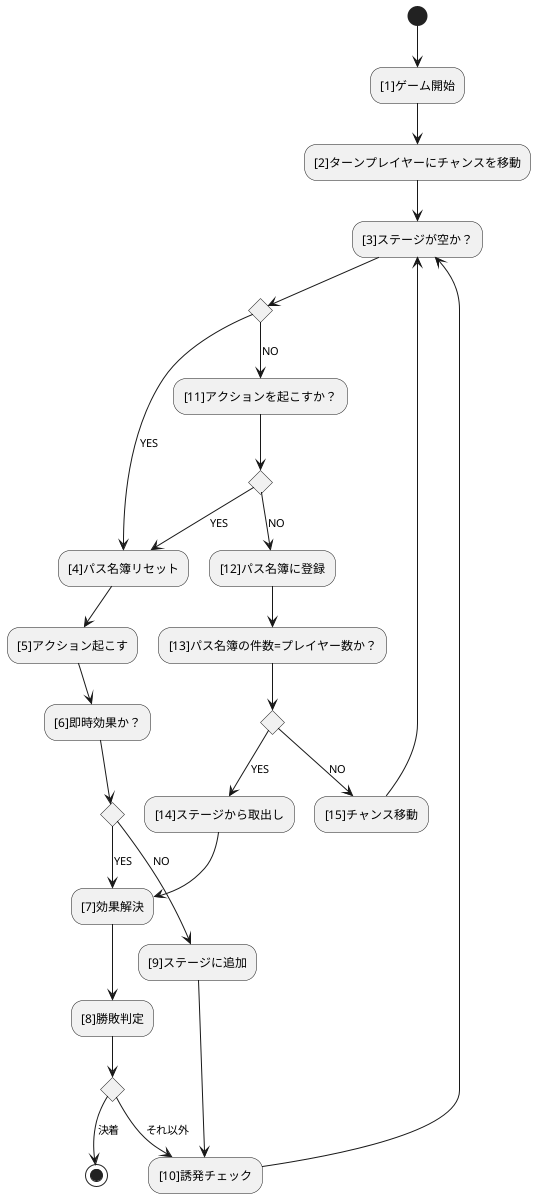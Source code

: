 @startuml
(*) --> "[1]ゲーム開始"
--> "[2]ターンプレイヤーにチャンスを移動"
-->"[3]ステージが空か？"

if "" then
    -->[YES] "[4]パス名簿リセット"
    --> "[5]アクション起こす"
    --> "[6]即時効果か？"
    if "" then
        -->[YES] "[7]効果解決"
        --> "[8]勝敗判定"
        if "" then
            -->[決着] (*)
        else
            -->[それ以外] "[10]誘発チェック"
        endif
    else
        -->[NO] "[9]ステージに追加"
        --> "[10]誘発チェック"
    endif
    --> "[3]ステージが空か？"
else
    -->[NO] "[11]アクションを起こすか？"
    if "" then
        -->[YES] "[4]パス名簿リセット"
    else
        --> [NO] "[12]パス名簿に登録"
        --> "[13]パス名簿の件数=プレイヤー数か？"
        if "" then
            -->[YES] ”[14]ステージから取出し”
            --> "[7]効果解決"
        else
            --> [NO] "[15]チャンス移動"
            --> "[3]ステージが空か？"
        endif
    endif
endif
@enduml
